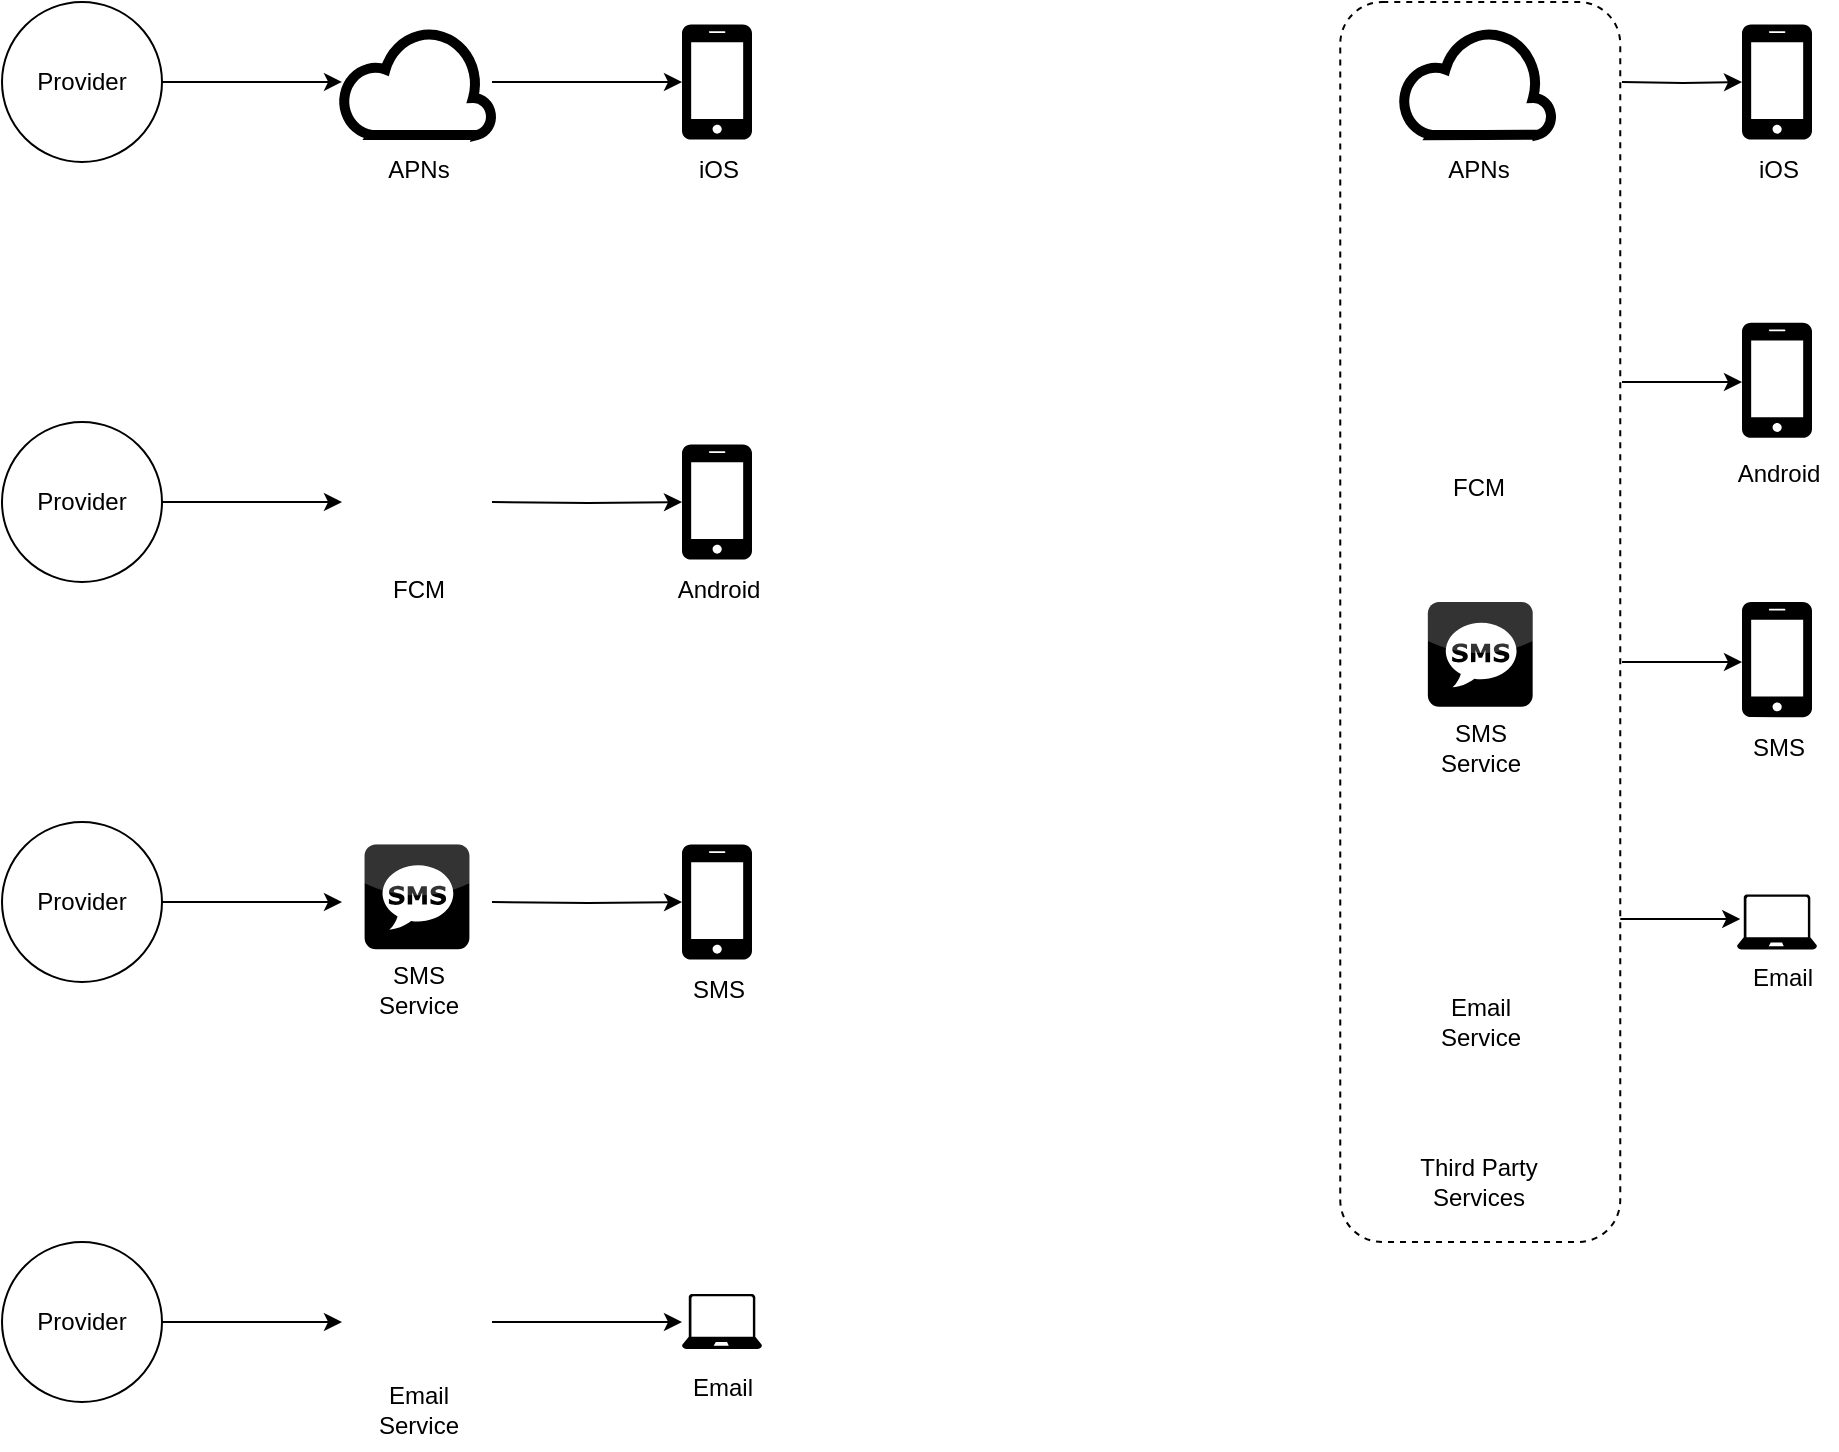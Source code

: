 <mxfile version="24.7.17">
  <diagram name="Page-1" id="Jv7dfJ9JooVyrhJi3iQx">
    <mxGraphModel grid="1" page="1" gridSize="10" guides="1" tooltips="1" connect="1" arrows="1" fold="1" pageScale="1" pageWidth="850" pageHeight="1100" math="0" shadow="0">
      <root>
        <mxCell id="0" />
        <mxCell id="1" parent="0" />
        <mxCell id="cEkeiigFlOGeaeWz5f3F-46" value="" style="rounded=1;whiteSpace=wrap;html=1;dashed=1;" vertex="1" parent="1">
          <mxGeometry x="859.13" y="140" width="140" height="620" as="geometry" />
        </mxCell>
        <mxCell id="KL-Da2j8_7EiuSyjVJqi-5" value="" style="edgeStyle=orthogonalEdgeStyle;rounded=0;orthogonalLoop=1;jettySize=auto;html=1;" edge="1" parent="1" source="KL-Da2j8_7EiuSyjVJqi-1" target="KL-Da2j8_7EiuSyjVJqi-2">
          <mxGeometry relative="1" as="geometry" />
        </mxCell>
        <mxCell id="KL-Da2j8_7EiuSyjVJqi-1" value="Provider" style="ellipse;whiteSpace=wrap;html=1;aspect=fixed;" vertex="1" parent="1">
          <mxGeometry x="190" y="140" width="80" height="80" as="geometry" />
        </mxCell>
        <mxCell id="KL-Da2j8_7EiuSyjVJqi-6" value="" style="edgeStyle=orthogonalEdgeStyle;rounded=0;orthogonalLoop=1;jettySize=auto;html=1;" edge="1" parent="1" source="KL-Da2j8_7EiuSyjVJqi-2" target="KL-Da2j8_7EiuSyjVJqi-4">
          <mxGeometry relative="1" as="geometry" />
        </mxCell>
        <mxCell id="KL-Da2j8_7EiuSyjVJqi-2" value="" style="verticalLabelPosition=bottom;html=1;verticalAlign=top;align=center;strokeColor=default;fillColor=default;shape=mxgraph.azure.cloud;fillStyle=solid;strokeWidth=5;" vertex="1" parent="1">
          <mxGeometry x="360" y="153.43" width="75" height="53.13" as="geometry" />
        </mxCell>
        <mxCell id="KL-Da2j8_7EiuSyjVJqi-4" value="" style="sketch=0;pointerEvents=1;shadow=0;dashed=0;html=1;strokeColor=none;fillColor=#000000;labelPosition=center;verticalLabelPosition=bottom;verticalAlign=top;outlineConnect=0;align=center;shape=mxgraph.office.devices.cell_phone_iphone_standalone;" vertex="1" parent="1">
          <mxGeometry x="530" y="151.21" width="35" height="57.57" as="geometry" />
        </mxCell>
        <mxCell id="KL-Da2j8_7EiuSyjVJqi-7" value="APNs" style="text;html=1;align=center;verticalAlign=middle;resizable=0;points=[];autosize=1;strokeColor=none;fillColor=none;" vertex="1" parent="1">
          <mxGeometry x="372.5" y="208.78" width="50" height="30" as="geometry" />
        </mxCell>
        <mxCell id="KL-Da2j8_7EiuSyjVJqi-8" value="iOS" style="text;html=1;align=center;verticalAlign=middle;resizable=0;points=[];autosize=1;strokeColor=none;fillColor=none;" vertex="1" parent="1">
          <mxGeometry x="527.5" y="208.78" width="40" height="30" as="geometry" />
        </mxCell>
        <mxCell id="cEkeiigFlOGeaeWz5f3F-1" value="" style="edgeStyle=orthogonalEdgeStyle;rounded=0;orthogonalLoop=1;jettySize=auto;html=1;" edge="1" parent="1" source="cEkeiigFlOGeaeWz5f3F-2">
          <mxGeometry relative="1" as="geometry">
            <mxPoint x="360" y="390" as="targetPoint" />
          </mxGeometry>
        </mxCell>
        <mxCell id="cEkeiigFlOGeaeWz5f3F-2" value="Provider" style="ellipse;whiteSpace=wrap;html=1;aspect=fixed;" vertex="1" parent="1">
          <mxGeometry x="190" y="350" width="80" height="80" as="geometry" />
        </mxCell>
        <mxCell id="cEkeiigFlOGeaeWz5f3F-3" value="" style="edgeStyle=orthogonalEdgeStyle;rounded=0;orthogonalLoop=1;jettySize=auto;html=1;" edge="1" parent="1" target="cEkeiigFlOGeaeWz5f3F-5">
          <mxGeometry relative="1" as="geometry">
            <mxPoint x="435" y="390" as="sourcePoint" />
          </mxGeometry>
        </mxCell>
        <mxCell id="cEkeiigFlOGeaeWz5f3F-5" value="" style="sketch=0;pointerEvents=1;shadow=0;dashed=0;html=1;strokeColor=none;fillColor=#000000;labelPosition=center;verticalLabelPosition=bottom;verticalAlign=top;outlineConnect=0;align=center;shape=mxgraph.office.devices.cell_phone_iphone_standalone;" vertex="1" parent="1">
          <mxGeometry x="530" y="361.21" width="35" height="57.57" as="geometry" />
        </mxCell>
        <mxCell id="cEkeiigFlOGeaeWz5f3F-6" value="FCM" style="text;html=1;align=center;verticalAlign=middle;resizable=0;points=[];autosize=1;strokeColor=none;fillColor=none;" vertex="1" parent="1">
          <mxGeometry x="372.5" y="418.78" width="50" height="30" as="geometry" />
        </mxCell>
        <mxCell id="cEkeiigFlOGeaeWz5f3F-7" value="Android" style="text;html=1;align=center;verticalAlign=middle;resizable=0;points=[];autosize=1;strokeColor=none;fillColor=none;" vertex="1" parent="1">
          <mxGeometry x="517.5" y="418.78" width="60" height="30" as="geometry" />
        </mxCell>
        <mxCell id="cEkeiigFlOGeaeWz5f3F-8" value="" style="shape=image;html=1;verticalAlign=top;verticalLabelPosition=bottom;labelBackgroundColor=#ffffff;imageAspect=0;aspect=fixed;image=https://cdn1.iconfinder.com/data/icons/ionicons-fill-vol-2/512/logo-firebase-128.png" vertex="1" parent="1">
          <mxGeometry x="360" y="340.53" width="78.25" height="78.25" as="geometry" />
        </mxCell>
        <mxCell id="cEkeiigFlOGeaeWz5f3F-9" value="" style="edgeStyle=orthogonalEdgeStyle;rounded=0;orthogonalLoop=1;jettySize=auto;html=1;" edge="1" parent="1" source="cEkeiigFlOGeaeWz5f3F-10">
          <mxGeometry relative="1" as="geometry">
            <mxPoint x="360" y="590" as="targetPoint" />
          </mxGeometry>
        </mxCell>
        <mxCell id="cEkeiigFlOGeaeWz5f3F-10" value="Provider" style="ellipse;whiteSpace=wrap;html=1;aspect=fixed;" vertex="1" parent="1">
          <mxGeometry x="190" y="550" width="80" height="80" as="geometry" />
        </mxCell>
        <mxCell id="cEkeiigFlOGeaeWz5f3F-11" value="" style="edgeStyle=orthogonalEdgeStyle;rounded=0;orthogonalLoop=1;jettySize=auto;html=1;" edge="1" parent="1" target="cEkeiigFlOGeaeWz5f3F-13">
          <mxGeometry relative="1" as="geometry">
            <mxPoint x="435" y="590" as="sourcePoint" />
          </mxGeometry>
        </mxCell>
        <mxCell id="cEkeiigFlOGeaeWz5f3F-13" value="" style="sketch=0;pointerEvents=1;shadow=0;dashed=0;html=1;strokeColor=none;fillColor=#000000;labelPosition=center;verticalLabelPosition=bottom;verticalAlign=top;outlineConnect=0;align=center;shape=mxgraph.office.devices.cell_phone_iphone_standalone;" vertex="1" parent="1">
          <mxGeometry x="530" y="561.21" width="35" height="57.57" as="geometry" />
        </mxCell>
        <mxCell id="cEkeiigFlOGeaeWz5f3F-14" value="SMS&lt;div&gt;Service&lt;/div&gt;" style="text;html=1;align=center;verticalAlign=middle;resizable=0;points=[];autosize=1;strokeColor=none;fillColor=none;" vertex="1" parent="1">
          <mxGeometry x="367.5" y="613.78" width="60" height="40" as="geometry" />
        </mxCell>
        <mxCell id="cEkeiigFlOGeaeWz5f3F-15" value="SMS" style="text;html=1;align=center;verticalAlign=middle;resizable=0;points=[];autosize=1;strokeColor=none;fillColor=none;" vertex="1" parent="1">
          <mxGeometry x="522.5" y="618.78" width="50" height="30" as="geometry" />
        </mxCell>
        <mxCell id="cEkeiigFlOGeaeWz5f3F-16" value="" style="dashed=0;outlineConnect=0;html=1;align=center;labelPosition=center;verticalLabelPosition=bottom;verticalAlign=top;shape=mxgraph.webicons.sms;fillColor=#000000;gradientColor=#000000;" vertex="1" parent="1">
          <mxGeometry x="371.3" y="561.21" width="52.4" height="52.4" as="geometry" />
        </mxCell>
        <mxCell id="cEkeiigFlOGeaeWz5f3F-17" value="" style="edgeStyle=orthogonalEdgeStyle;rounded=0;orthogonalLoop=1;jettySize=auto;html=1;" edge="1" parent="1" source="cEkeiigFlOGeaeWz5f3F-18">
          <mxGeometry relative="1" as="geometry">
            <mxPoint x="360" y="800" as="targetPoint" />
          </mxGeometry>
        </mxCell>
        <mxCell id="cEkeiigFlOGeaeWz5f3F-18" value="Provider" style="ellipse;whiteSpace=wrap;html=1;aspect=fixed;" vertex="1" parent="1">
          <mxGeometry x="190" y="760" width="80" height="80" as="geometry" />
        </mxCell>
        <mxCell id="cEkeiigFlOGeaeWz5f3F-19" value="" style="edgeStyle=orthogonalEdgeStyle;rounded=0;orthogonalLoop=1;jettySize=auto;html=1;" edge="1" parent="1">
          <mxGeometry relative="1" as="geometry">
            <mxPoint x="435" y="800" as="sourcePoint" />
            <mxPoint x="530" y="800" as="targetPoint" />
          </mxGeometry>
        </mxCell>
        <mxCell id="cEkeiigFlOGeaeWz5f3F-21" value="Email&lt;div&gt;Service&lt;/div&gt;" style="text;html=1;align=center;verticalAlign=middle;resizable=0;points=[];autosize=1;strokeColor=none;fillColor=none;" vertex="1" parent="1">
          <mxGeometry x="367.5" y="823.78" width="60" height="40" as="geometry" />
        </mxCell>
        <mxCell id="cEkeiigFlOGeaeWz5f3F-22" value="Email" style="text;html=1;align=center;verticalAlign=middle;resizable=0;points=[];autosize=1;strokeColor=none;fillColor=none;" vertex="1" parent="1">
          <mxGeometry x="525" y="817.5" width="50" height="30" as="geometry" />
        </mxCell>
        <mxCell id="cEkeiigFlOGeaeWz5f3F-24" value="" style="shape=image;html=1;verticalAlign=top;verticalLabelPosition=bottom;labelBackgroundColor=#ffffff;imageAspect=0;aspect=fixed;image=https://cdn3.iconfinder.com/data/icons/essential-rounded/66/Rounded-36-128.png" vertex="1" parent="1">
          <mxGeometry x="368.5" y="770.78" width="58" height="58" as="geometry" />
        </mxCell>
        <mxCell id="cEkeiigFlOGeaeWz5f3F-25" value="" style="verticalLabelPosition=bottom;html=1;verticalAlign=top;align=center;strokeColor=none;fillColor=#000000;shape=mxgraph.azure.laptop;pointerEvents=1;" vertex="1" parent="1">
          <mxGeometry x="530" y="786.03" width="40" height="27.5" as="geometry" />
        </mxCell>
        <mxCell id="cEkeiigFlOGeaeWz5f3F-26" value="" style="edgeStyle=orthogonalEdgeStyle;rounded=0;orthogonalLoop=1;jettySize=auto;html=1;" edge="1" parent="1" target="cEkeiigFlOGeaeWz5f3F-28">
          <mxGeometry relative="1" as="geometry">
            <mxPoint x="1000" y="180" as="sourcePoint" />
          </mxGeometry>
        </mxCell>
        <mxCell id="cEkeiigFlOGeaeWz5f3F-27" value="" style="verticalLabelPosition=bottom;html=1;verticalAlign=top;align=center;strokeColor=default;fillColor=default;shape=mxgraph.azure.cloud;fillStyle=solid;strokeWidth=5;" vertex="1" parent="1">
          <mxGeometry x="890" y="153.43" width="75" height="53.13" as="geometry" />
        </mxCell>
        <mxCell id="cEkeiigFlOGeaeWz5f3F-28" value="" style="sketch=0;pointerEvents=1;shadow=0;dashed=0;html=1;strokeColor=none;fillColor=#000000;labelPosition=center;verticalLabelPosition=bottom;verticalAlign=top;outlineConnect=0;align=center;shape=mxgraph.office.devices.cell_phone_iphone_standalone;" vertex="1" parent="1">
          <mxGeometry x="1060" y="151.21" width="35" height="57.57" as="geometry" />
        </mxCell>
        <mxCell id="cEkeiigFlOGeaeWz5f3F-29" value="APNs" style="text;html=1;align=center;verticalAlign=middle;resizable=0;points=[];autosize=1;strokeColor=none;fillColor=none;" vertex="1" parent="1">
          <mxGeometry x="902.5" y="208.78" width="50" height="30" as="geometry" />
        </mxCell>
        <mxCell id="cEkeiigFlOGeaeWz5f3F-30" value="iOS" style="text;html=1;align=center;verticalAlign=middle;resizable=0;points=[];autosize=1;strokeColor=none;fillColor=none;" vertex="1" parent="1">
          <mxGeometry x="1057.5" y="208.78" width="40" height="30" as="geometry" />
        </mxCell>
        <mxCell id="cEkeiigFlOGeaeWz5f3F-31" value="" style="edgeStyle=orthogonalEdgeStyle;rounded=0;orthogonalLoop=1;jettySize=auto;html=1;" edge="1" parent="1" target="cEkeiigFlOGeaeWz5f3F-32">
          <mxGeometry relative="1" as="geometry">
            <mxPoint x="1000" y="330" as="sourcePoint" />
            <Array as="points">
              <mxPoint x="1000" y="330" />
            </Array>
          </mxGeometry>
        </mxCell>
        <mxCell id="cEkeiigFlOGeaeWz5f3F-32" value="" style="sketch=0;pointerEvents=1;shadow=0;dashed=0;html=1;strokeColor=none;fillColor=#000000;labelPosition=center;verticalLabelPosition=bottom;verticalAlign=top;outlineConnect=0;align=center;shape=mxgraph.office.devices.cell_phone_iphone_standalone;" vertex="1" parent="1">
          <mxGeometry x="1060" y="300.34" width="35" height="57.57" as="geometry" />
        </mxCell>
        <mxCell id="cEkeiigFlOGeaeWz5f3F-33" value="FCM" style="text;html=1;align=center;verticalAlign=middle;resizable=0;points=[];autosize=1;strokeColor=none;fillColor=none;" vertex="1" parent="1">
          <mxGeometry x="902.5" y="368.25" width="50" height="30" as="geometry" />
        </mxCell>
        <mxCell id="cEkeiigFlOGeaeWz5f3F-34" value="Android" style="text;html=1;align=center;verticalAlign=middle;resizable=0;points=[];autosize=1;strokeColor=none;fillColor=none;" vertex="1" parent="1">
          <mxGeometry x="1047.5" y="361.21" width="60" height="30" as="geometry" />
        </mxCell>
        <mxCell id="cEkeiigFlOGeaeWz5f3F-35" value="" style="shape=image;html=1;verticalAlign=top;verticalLabelPosition=bottom;labelBackgroundColor=#ffffff;imageAspect=0;aspect=fixed;image=https://cdn1.iconfinder.com/data/icons/ionicons-fill-vol-2/512/logo-firebase-128.png" vertex="1" parent="1">
          <mxGeometry x="890" y="290" width="78.25" height="78.25" as="geometry" />
        </mxCell>
        <mxCell id="cEkeiigFlOGeaeWz5f3F-36" value="" style="edgeStyle=orthogonalEdgeStyle;rounded=0;orthogonalLoop=1;jettySize=auto;html=1;" edge="1" parent="1" target="cEkeiigFlOGeaeWz5f3F-37">
          <mxGeometry relative="1" as="geometry">
            <mxPoint x="1000" y="470" as="sourcePoint" />
            <Array as="points">
              <mxPoint x="1000" y="470" />
            </Array>
          </mxGeometry>
        </mxCell>
        <mxCell id="cEkeiigFlOGeaeWz5f3F-37" value="" style="sketch=0;pointerEvents=1;shadow=0;dashed=0;html=1;strokeColor=none;fillColor=#000000;labelPosition=center;verticalLabelPosition=bottom;verticalAlign=top;outlineConnect=0;align=center;shape=mxgraph.office.devices.cell_phone_iphone_standalone;" vertex="1" parent="1">
          <mxGeometry x="1060" y="440.0" width="35" height="57.57" as="geometry" />
        </mxCell>
        <mxCell id="cEkeiigFlOGeaeWz5f3F-38" value="SMS&lt;div&gt;Service&lt;/div&gt;" style="text;html=1;align=center;verticalAlign=middle;resizable=0;points=[];autosize=1;strokeColor=none;fillColor=none;" vertex="1" parent="1">
          <mxGeometry x="899.13" y="492.57" width="60" height="40" as="geometry" />
        </mxCell>
        <mxCell id="cEkeiigFlOGeaeWz5f3F-39" value="SMS" style="text;html=1;align=center;verticalAlign=middle;resizable=0;points=[];autosize=1;strokeColor=none;fillColor=none;" vertex="1" parent="1">
          <mxGeometry x="1052.5" y="497.57" width="50" height="30" as="geometry" />
        </mxCell>
        <mxCell id="cEkeiigFlOGeaeWz5f3F-40" value="" style="dashed=0;outlineConnect=0;html=1;align=center;labelPosition=center;verticalLabelPosition=bottom;verticalAlign=top;shape=mxgraph.webicons.sms;fillColor=#000000;gradientColor=#000000;" vertex="1" parent="1">
          <mxGeometry x="902.93" y="440.0" width="52.4" height="52.4" as="geometry" />
        </mxCell>
        <mxCell id="cEkeiigFlOGeaeWz5f3F-41" value="" style="edgeStyle=orthogonalEdgeStyle;rounded=0;orthogonalLoop=1;jettySize=auto;html=1;" edge="1" parent="1">
          <mxGeometry relative="1" as="geometry">
            <mxPoint x="999.13" y="598.5" as="sourcePoint" />
            <mxPoint x="1059.13" y="598.5" as="targetPoint" />
          </mxGeometry>
        </mxCell>
        <mxCell id="cEkeiigFlOGeaeWz5f3F-42" value="Email&lt;div&gt;Service&lt;/div&gt;" style="text;html=1;align=center;verticalAlign=middle;resizable=0;points=[];autosize=1;strokeColor=none;fillColor=none;" vertex="1" parent="1">
          <mxGeometry x="899.13" y="630" width="60" height="40" as="geometry" />
        </mxCell>
        <mxCell id="cEkeiigFlOGeaeWz5f3F-43" value="Email" style="text;html=1;align=center;verticalAlign=middle;resizable=0;points=[];autosize=1;strokeColor=none;fillColor=none;" vertex="1" parent="1">
          <mxGeometry x="1055" y="612.75" width="50" height="30" as="geometry" />
        </mxCell>
        <mxCell id="cEkeiigFlOGeaeWz5f3F-44" value="" style="shape=image;html=1;verticalAlign=top;verticalLabelPosition=bottom;labelBackgroundColor=#ffffff;imageAspect=0;aspect=fixed;image=https://cdn3.iconfinder.com/data/icons/essential-rounded/66/Rounded-36-128.png" vertex="1" parent="1">
          <mxGeometry x="900.13" y="570" width="58" height="58" as="geometry" />
        </mxCell>
        <mxCell id="cEkeiigFlOGeaeWz5f3F-45" value="" style="verticalLabelPosition=bottom;html=1;verticalAlign=top;align=center;strokeColor=none;fillColor=#000000;shape=mxgraph.azure.laptop;pointerEvents=1;" vertex="1" parent="1">
          <mxGeometry x="1057.5" y="586.28" width="40" height="27.5" as="geometry" />
        </mxCell>
        <mxCell id="cEkeiigFlOGeaeWz5f3F-47" value="Third Party&lt;div&gt;Services&lt;/div&gt;" style="text;html=1;align=center;verticalAlign=middle;resizable=0;points=[];autosize=1;strokeColor=none;fillColor=none;" vertex="1" parent="1">
          <mxGeometry x="887.5" y="710" width="80" height="40" as="geometry" />
        </mxCell>
      </root>
    </mxGraphModel>
  </diagram>
</mxfile>
